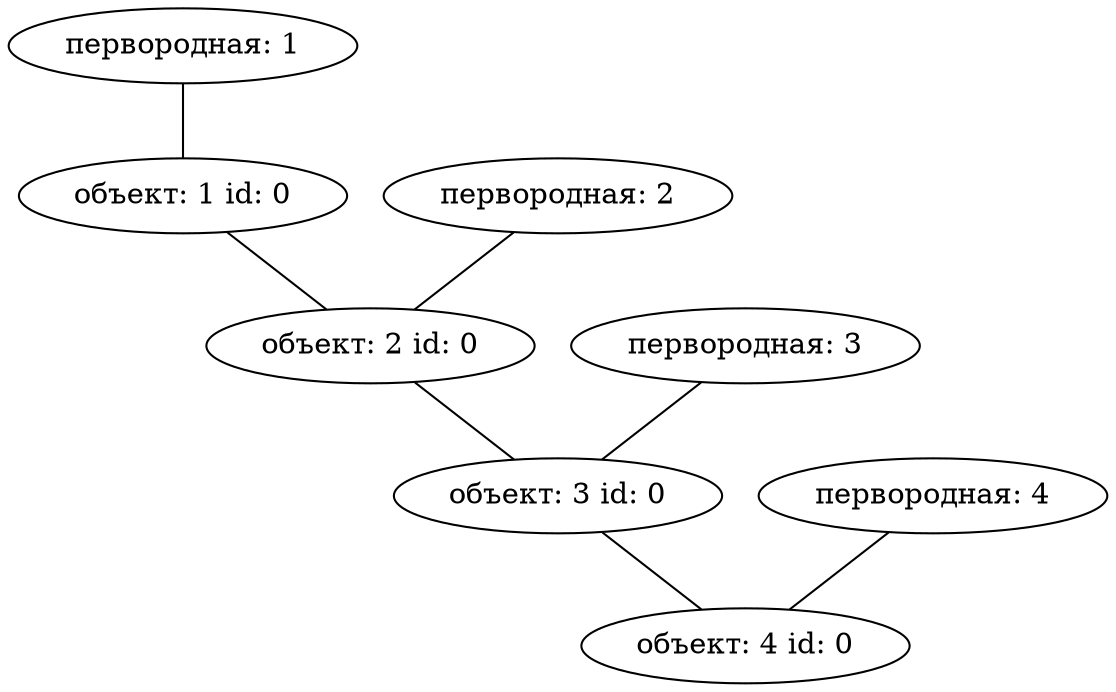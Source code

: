 strict graph G {
"первородная: 1" -- "объект: 1 id: 0"
"первородная: 2" -- "объект: 2 id: 0"
"объект: 1 id: 0" -- "объект: 2 id: 0"
"первородная: 3" -- "объект: 3 id: 0"
"объект: 2 id: 0" -- "объект: 3 id: 0"
"первородная: 4" -- "объект: 4 id: 0"
"объект: 3 id: 0" -- "объект: 4 id: 0"
}
